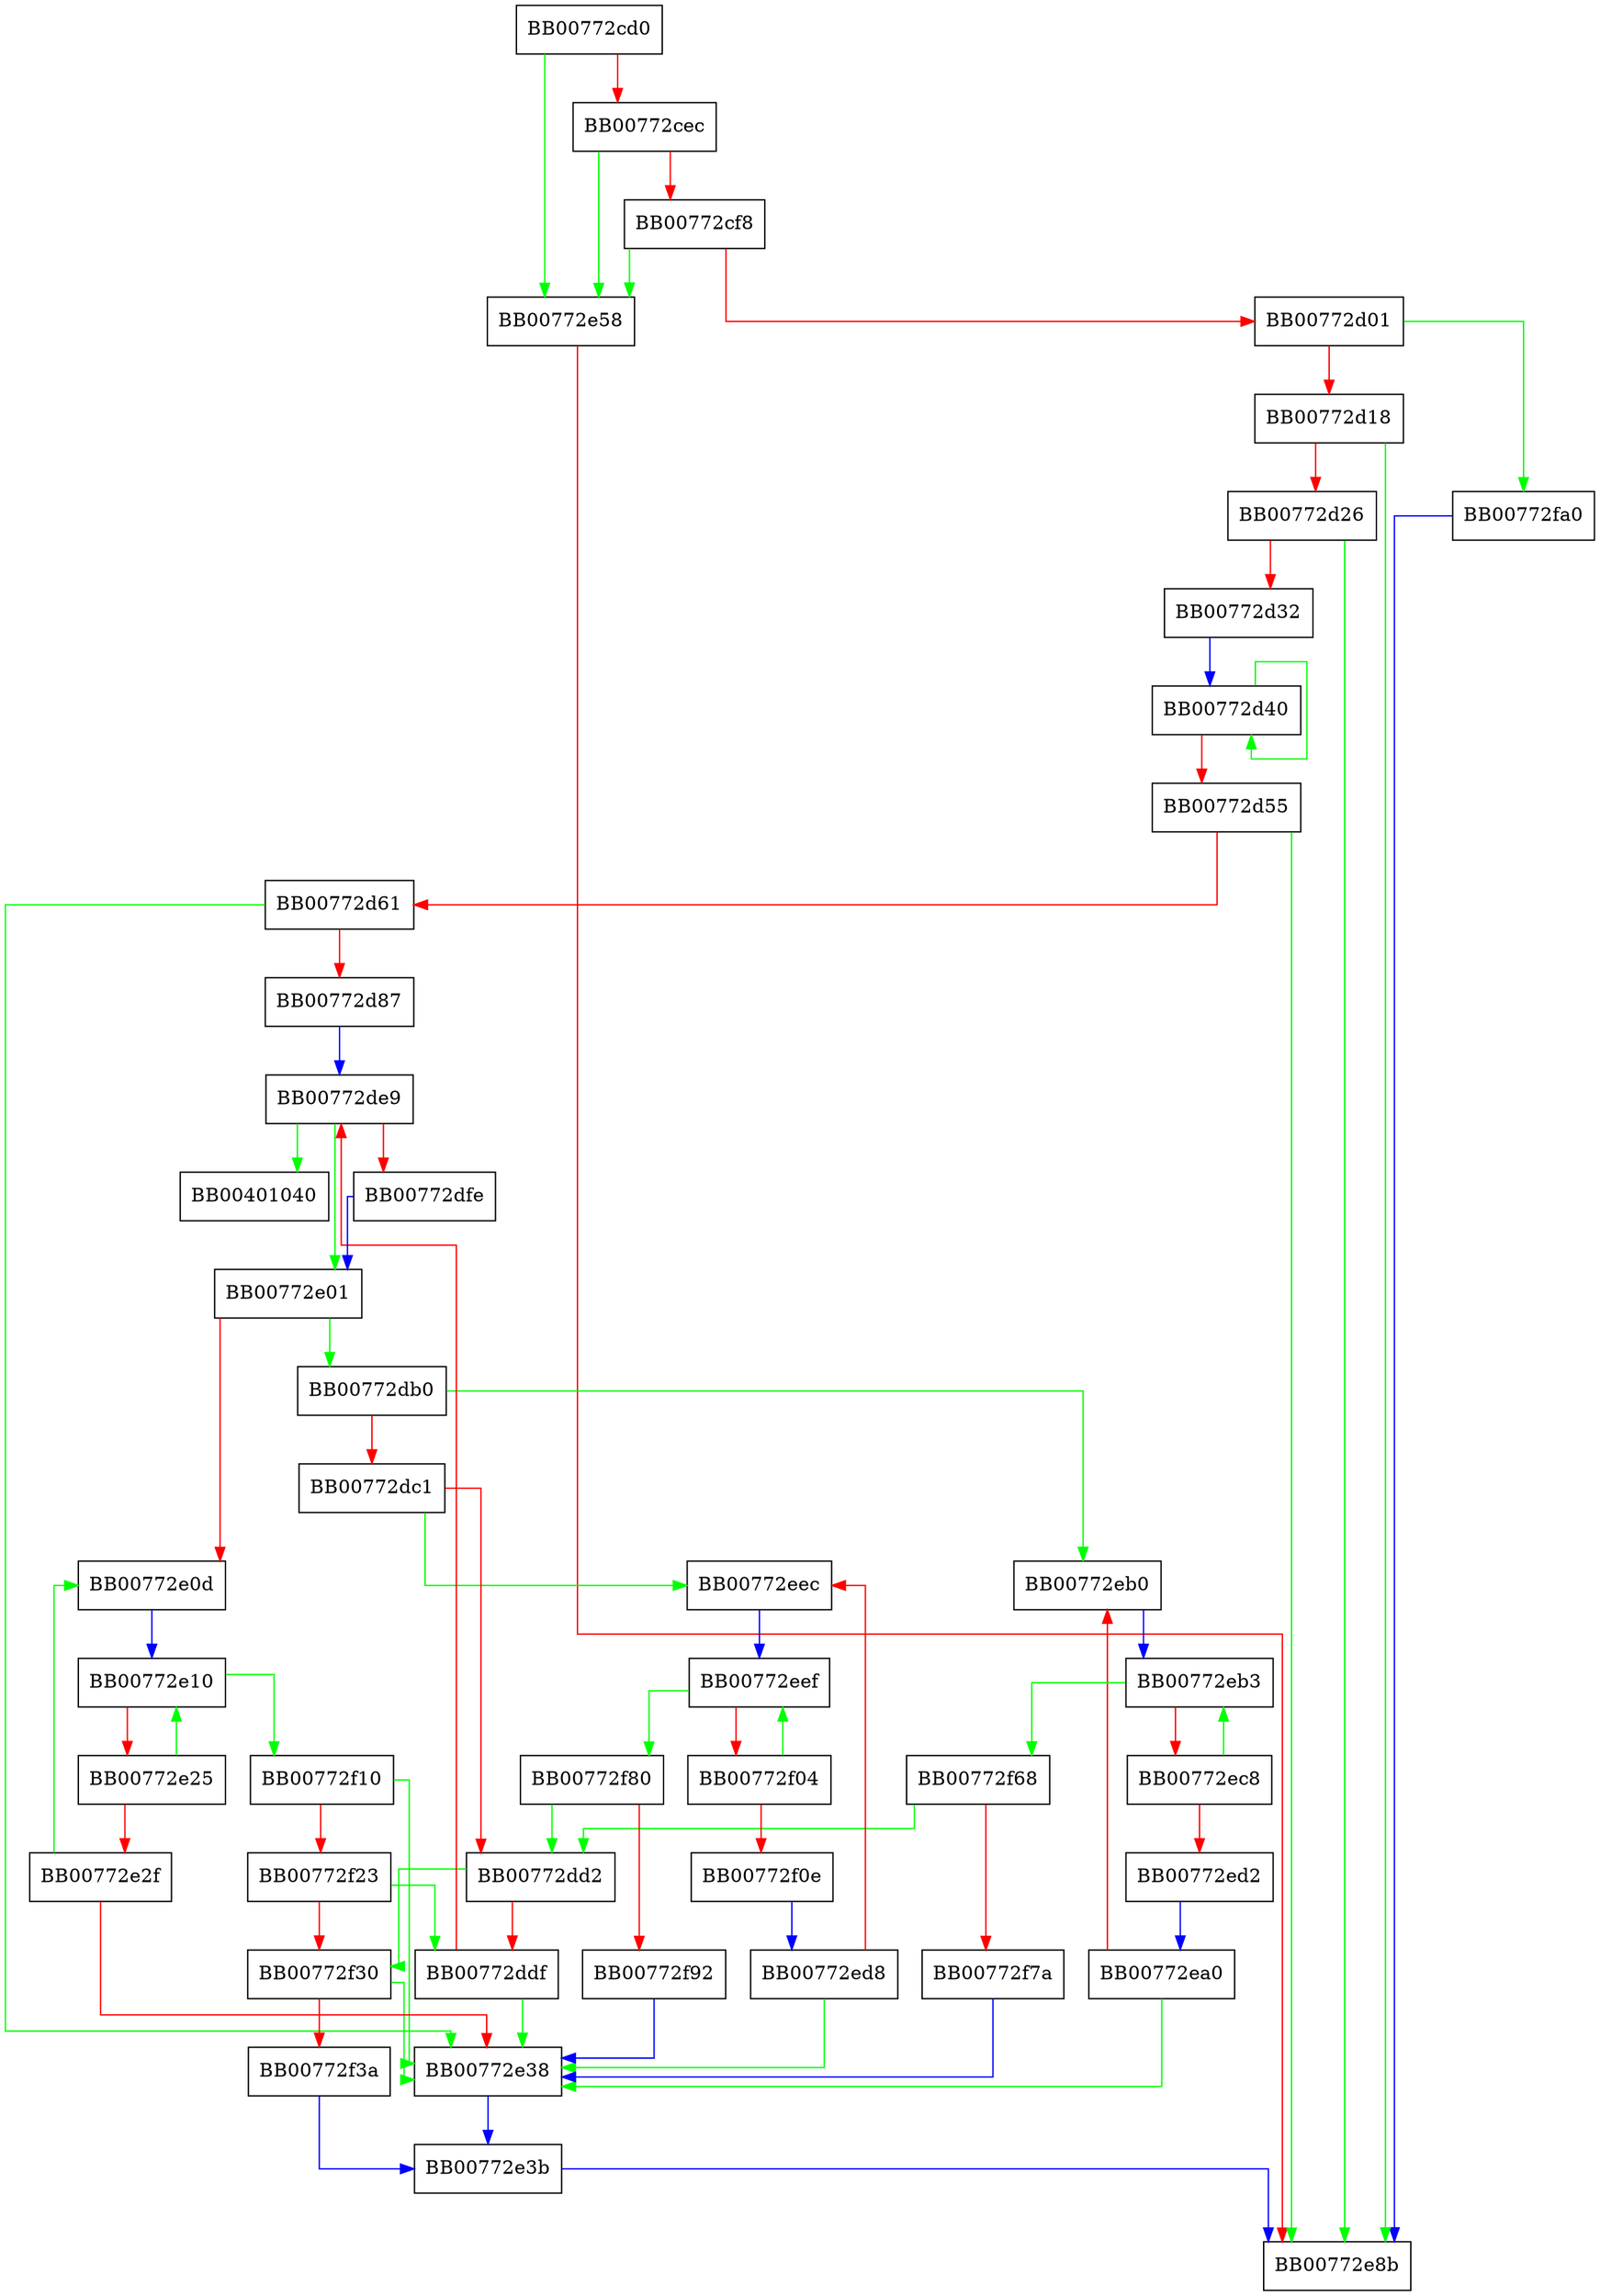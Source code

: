 digraph ossl_hpke_str2suite {
  node [shape="box"];
  graph [splines=ortho];
  BB00772cd0 -> BB00772e58 [color="green"];
  BB00772cd0 -> BB00772cec [color="red"];
  BB00772cec -> BB00772e58 [color="green"];
  BB00772cec -> BB00772cf8 [color="red"];
  BB00772cf8 -> BB00772e58 [color="green"];
  BB00772cf8 -> BB00772d01 [color="red"];
  BB00772d01 -> BB00772fa0 [color="green"];
  BB00772d01 -> BB00772d18 [color="red"];
  BB00772d18 -> BB00772e8b [color="green"];
  BB00772d18 -> BB00772d26 [color="red"];
  BB00772d26 -> BB00772e8b [color="green"];
  BB00772d26 -> BB00772d32 [color="red"];
  BB00772d32 -> BB00772d40 [color="blue"];
  BB00772d40 -> BB00772d40 [color="green"];
  BB00772d40 -> BB00772d55 [color="red"];
  BB00772d55 -> BB00772e8b [color="green"];
  BB00772d55 -> BB00772d61 [color="red"];
  BB00772d61 -> BB00772e38 [color="green"];
  BB00772d61 -> BB00772d87 [color="red"];
  BB00772d87 -> BB00772de9 [color="blue"];
  BB00772db0 -> BB00772eb0 [color="green"];
  BB00772db0 -> BB00772dc1 [color="red"];
  BB00772dc1 -> BB00772eec [color="green"];
  BB00772dc1 -> BB00772dd2 [color="red"];
  BB00772dd2 -> BB00772f30 [color="green"];
  BB00772dd2 -> BB00772ddf [color="red"];
  BB00772ddf -> BB00772e38 [color="green"];
  BB00772ddf -> BB00772de9 [color="red"];
  BB00772de9 -> BB00401040 [color="green"];
  BB00772de9 -> BB00772e01 [color="green"];
  BB00772de9 -> BB00772dfe [color="red"];
  BB00772dfe -> BB00772e01 [color="blue"];
  BB00772e01 -> BB00772db0 [color="green"];
  BB00772e01 -> BB00772e0d [color="red"];
  BB00772e0d -> BB00772e10 [color="blue"];
  BB00772e10 -> BB00772f10 [color="green"];
  BB00772e10 -> BB00772e25 [color="red"];
  BB00772e25 -> BB00772e10 [color="green"];
  BB00772e25 -> BB00772e2f [color="red"];
  BB00772e2f -> BB00772e0d [color="green"];
  BB00772e2f -> BB00772e38 [color="red"];
  BB00772e38 -> BB00772e3b [color="blue"];
  BB00772e3b -> BB00772e8b [color="blue"];
  BB00772e58 -> BB00772e8b [color="red"];
  BB00772ea0 -> BB00772e38 [color="green"];
  BB00772ea0 -> BB00772eb0 [color="red"];
  BB00772eb0 -> BB00772eb3 [color="blue"];
  BB00772eb3 -> BB00772f68 [color="green"];
  BB00772eb3 -> BB00772ec8 [color="red"];
  BB00772ec8 -> BB00772eb3 [color="green"];
  BB00772ec8 -> BB00772ed2 [color="red"];
  BB00772ed2 -> BB00772ea0 [color="blue"];
  BB00772ed8 -> BB00772e38 [color="green"];
  BB00772ed8 -> BB00772eec [color="red"];
  BB00772eec -> BB00772eef [color="blue"];
  BB00772eef -> BB00772f80 [color="green"];
  BB00772eef -> BB00772f04 [color="red"];
  BB00772f04 -> BB00772eef [color="green"];
  BB00772f04 -> BB00772f0e [color="red"];
  BB00772f0e -> BB00772ed8 [color="blue"];
  BB00772f10 -> BB00772e38 [color="green"];
  BB00772f10 -> BB00772f23 [color="red"];
  BB00772f23 -> BB00772ddf [color="green"];
  BB00772f23 -> BB00772f30 [color="red"];
  BB00772f30 -> BB00772e38 [color="green"];
  BB00772f30 -> BB00772f3a [color="red"];
  BB00772f3a -> BB00772e3b [color="blue"];
  BB00772f68 -> BB00772dd2 [color="green"];
  BB00772f68 -> BB00772f7a [color="red"];
  BB00772f7a -> BB00772e38 [color="blue"];
  BB00772f80 -> BB00772dd2 [color="green"];
  BB00772f80 -> BB00772f92 [color="red"];
  BB00772f92 -> BB00772e38 [color="blue"];
  BB00772fa0 -> BB00772e8b [color="blue"];
}